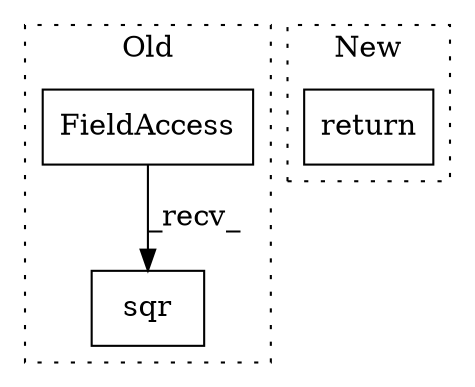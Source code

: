 digraph G {
subgraph cluster0 {
1 [label="sqr" a="32" s="27309,27314" l="4,1" shape="box"];
3 [label="FieldAccess" a="22" s="27295" l="6" shape="box"];
label = "Old";
style="dotted";
}
subgraph cluster1 {
2 [label="return" a="41" s="27106" l="7" shape="box"];
label = "New";
style="dotted";
}
3 -> 1 [label="_recv_"];
}